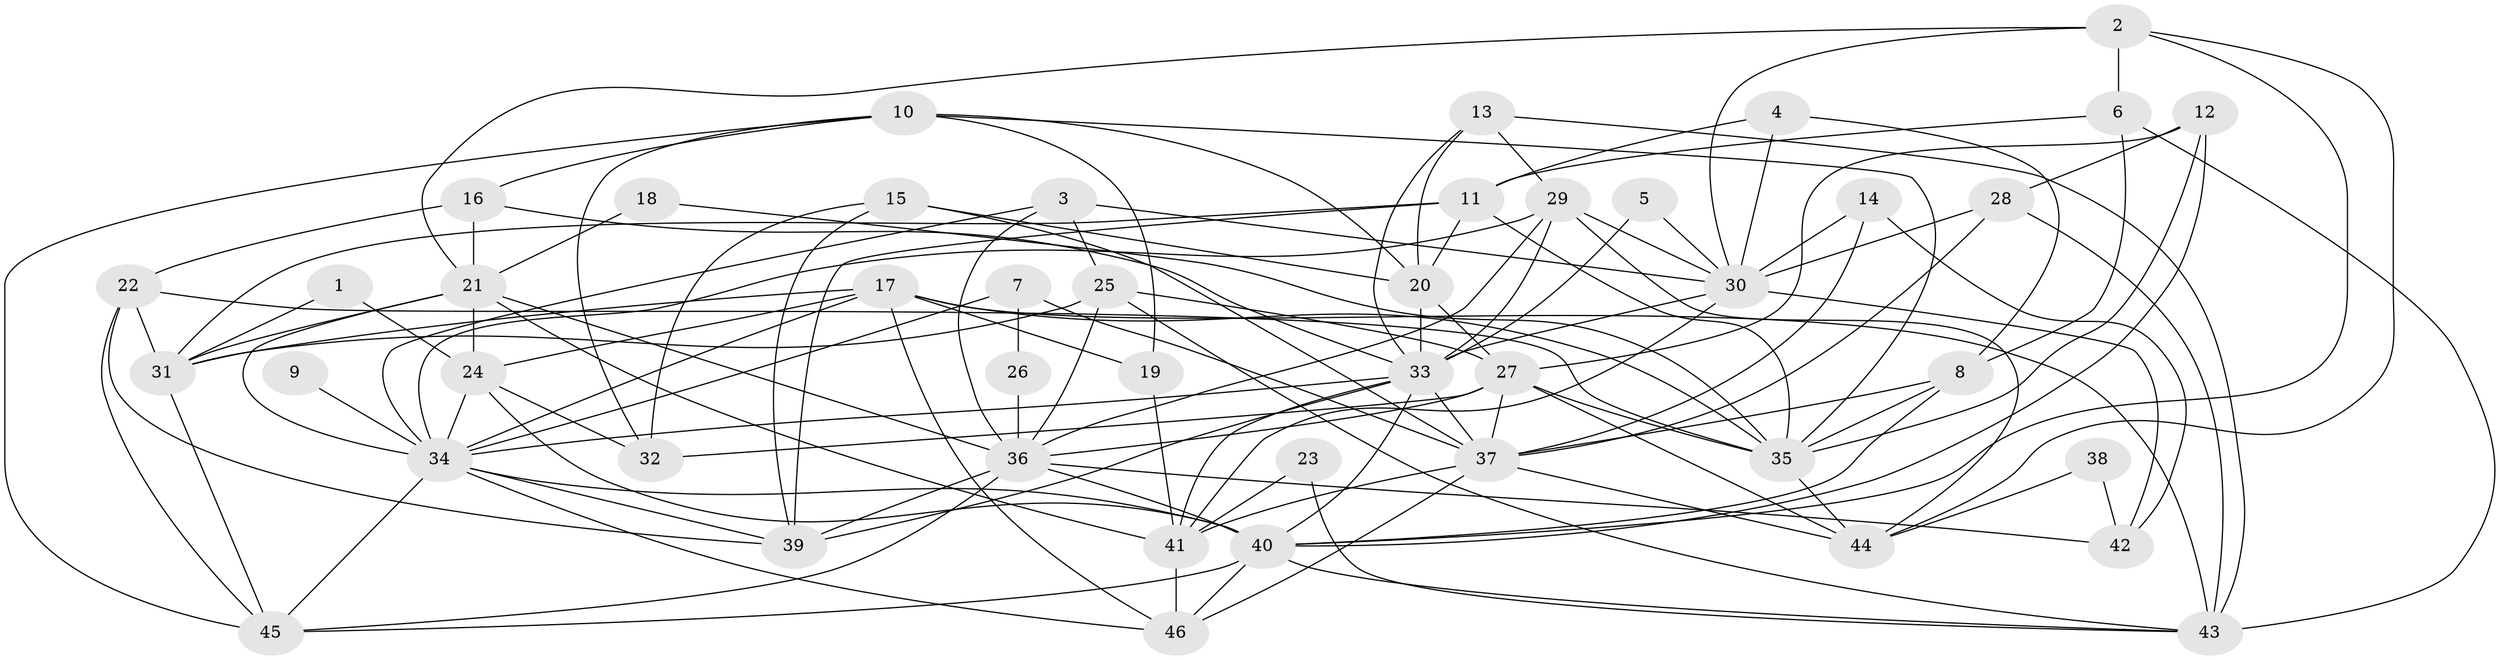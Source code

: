 // original degree distribution, {3: 0.2967032967032967, 5: 0.14285714285714285, 4: 0.24175824175824176, 2: 0.15384615384615385, 7: 0.054945054945054944, 6: 0.08791208791208792, 9: 0.01098901098901099, 10: 0.01098901098901099}
// Generated by graph-tools (version 1.1) at 2025/26/03/09/25 03:26:11]
// undirected, 46 vertices, 125 edges
graph export_dot {
graph [start="1"]
  node [color=gray90,style=filled];
  1;
  2;
  3;
  4;
  5;
  6;
  7;
  8;
  9;
  10;
  11;
  12;
  13;
  14;
  15;
  16;
  17;
  18;
  19;
  20;
  21;
  22;
  23;
  24;
  25;
  26;
  27;
  28;
  29;
  30;
  31;
  32;
  33;
  34;
  35;
  36;
  37;
  38;
  39;
  40;
  41;
  42;
  43;
  44;
  45;
  46;
  1 -- 24 [weight=1.0];
  1 -- 31 [weight=1.0];
  2 -- 6 [weight=1.0];
  2 -- 21 [weight=1.0];
  2 -- 30 [weight=1.0];
  2 -- 40 [weight=1.0];
  2 -- 44 [weight=1.0];
  3 -- 25 [weight=1.0];
  3 -- 30 [weight=1.0];
  3 -- 34 [weight=1.0];
  3 -- 36 [weight=1.0];
  4 -- 8 [weight=1.0];
  4 -- 11 [weight=1.0];
  4 -- 30 [weight=1.0];
  5 -- 30 [weight=1.0];
  5 -- 33 [weight=1.0];
  6 -- 8 [weight=1.0];
  6 -- 11 [weight=1.0];
  6 -- 43 [weight=1.0];
  7 -- 26 [weight=1.0];
  7 -- 34 [weight=1.0];
  7 -- 37 [weight=1.0];
  8 -- 35 [weight=1.0];
  8 -- 37 [weight=1.0];
  8 -- 40 [weight=1.0];
  9 -- 34 [weight=2.0];
  10 -- 16 [weight=1.0];
  10 -- 19 [weight=1.0];
  10 -- 20 [weight=1.0];
  10 -- 32 [weight=1.0];
  10 -- 35 [weight=1.0];
  10 -- 45 [weight=1.0];
  11 -- 20 [weight=1.0];
  11 -- 31 [weight=1.0];
  11 -- 35 [weight=1.0];
  11 -- 39 [weight=1.0];
  12 -- 27 [weight=1.0];
  12 -- 28 [weight=1.0];
  12 -- 35 [weight=1.0];
  12 -- 40 [weight=1.0];
  13 -- 20 [weight=1.0];
  13 -- 29 [weight=1.0];
  13 -- 33 [weight=1.0];
  13 -- 43 [weight=1.0];
  14 -- 30 [weight=1.0];
  14 -- 37 [weight=1.0];
  14 -- 42 [weight=1.0];
  15 -- 20 [weight=1.0];
  15 -- 32 [weight=1.0];
  15 -- 37 [weight=1.0];
  15 -- 39 [weight=1.0];
  16 -- 21 [weight=1.0];
  16 -- 22 [weight=1.0];
  16 -- 33 [weight=1.0];
  17 -- 19 [weight=1.0];
  17 -- 24 [weight=2.0];
  17 -- 31 [weight=1.0];
  17 -- 34 [weight=1.0];
  17 -- 35 [weight=1.0];
  17 -- 43 [weight=1.0];
  17 -- 46 [weight=1.0];
  18 -- 21 [weight=1.0];
  18 -- 35 [weight=1.0];
  19 -- 41 [weight=1.0];
  20 -- 27 [weight=1.0];
  20 -- 33 [weight=1.0];
  21 -- 24 [weight=1.0];
  21 -- 31 [weight=1.0];
  21 -- 34 [weight=1.0];
  21 -- 36 [weight=2.0];
  21 -- 41 [weight=1.0];
  22 -- 31 [weight=1.0];
  22 -- 35 [weight=1.0];
  22 -- 39 [weight=2.0];
  22 -- 45 [weight=1.0];
  23 -- 41 [weight=1.0];
  23 -- 43 [weight=1.0];
  24 -- 32 [weight=1.0];
  24 -- 34 [weight=1.0];
  24 -- 40 [weight=1.0];
  25 -- 27 [weight=1.0];
  25 -- 31 [weight=1.0];
  25 -- 36 [weight=1.0];
  25 -- 43 [weight=1.0];
  26 -- 36 [weight=1.0];
  27 -- 32 [weight=1.0];
  27 -- 35 [weight=1.0];
  27 -- 36 [weight=1.0];
  27 -- 37 [weight=1.0];
  27 -- 44 [weight=1.0];
  28 -- 30 [weight=1.0];
  28 -- 37 [weight=1.0];
  28 -- 43 [weight=1.0];
  29 -- 30 [weight=1.0];
  29 -- 33 [weight=1.0];
  29 -- 34 [weight=2.0];
  29 -- 36 [weight=1.0];
  29 -- 44 [weight=1.0];
  30 -- 33 [weight=1.0];
  30 -- 41 [weight=1.0];
  30 -- 42 [weight=1.0];
  31 -- 45 [weight=1.0];
  33 -- 34 [weight=1.0];
  33 -- 37 [weight=2.0];
  33 -- 39 [weight=4.0];
  33 -- 40 [weight=1.0];
  33 -- 41 [weight=1.0];
  34 -- 39 [weight=1.0];
  34 -- 40 [weight=1.0];
  34 -- 45 [weight=1.0];
  34 -- 46 [weight=1.0];
  35 -- 44 [weight=1.0];
  36 -- 39 [weight=1.0];
  36 -- 40 [weight=1.0];
  36 -- 42 [weight=1.0];
  36 -- 45 [weight=1.0];
  37 -- 41 [weight=1.0];
  37 -- 44 [weight=1.0];
  37 -- 46 [weight=1.0];
  38 -- 42 [weight=1.0];
  38 -- 44 [weight=1.0];
  40 -- 43 [weight=1.0];
  40 -- 45 [weight=1.0];
  40 -- 46 [weight=1.0];
  41 -- 46 [weight=1.0];
}
